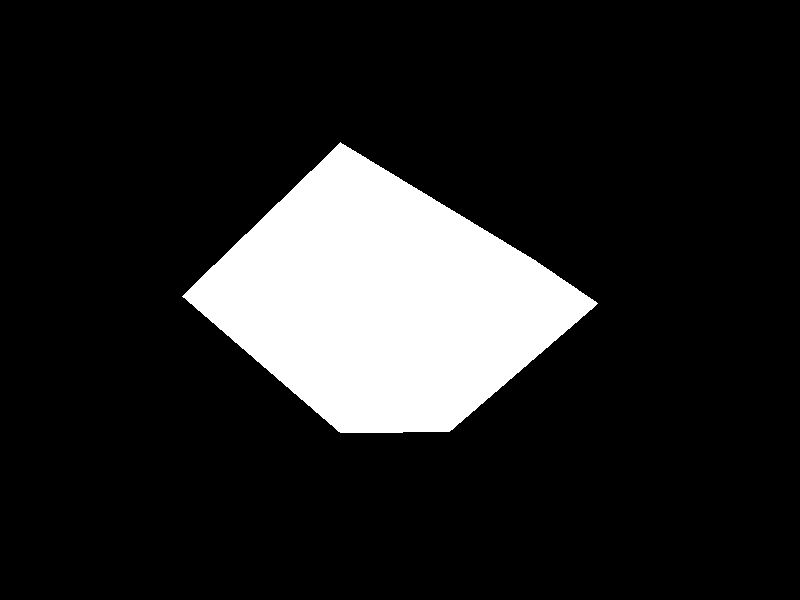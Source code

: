 // Generated by OpenSCAD!
// Source file: 

#version 3.7;
global_settings { assumed_gamma 1.0 }
#declare MATERIAL=finish { specular 0.5 roughness 0.001 reflection{0 0.63 fresnel} ambient 0 diffuse 0.6 conserve_energy }
#declare MATERIAL_INT=interior{ior 1.32}
polygon { 5, 
<-0.5, -0.5, -0.5>, <-0.5, -0.5, 0.5>, <-0.5, 0.5, 0.5>, <-0.5, 0.5, -0.5>, <-0.5, -0.5, -0.5>
texture { pigment { color rgbf <1, 1, 1, 0> } }
finish { MATERIAL } interior { MATERIAL_INT }
}
polygon { 5, 
<-0.5, -0.5, -0.5>, <-0.5, 0.5, -0.5>, <0.5, 0.5, -0.5>, <0.5, -0.5, -0.5>, <-0.5, -0.5, -0.5>
texture { pigment { color rgbf <1, 1, 1, 0> } }
finish { MATERIAL } interior { MATERIAL_INT }
}
polygon { 5, 
<-0.5, -0.5, -0.5>, <0.5, -0.5, -0.5>, <0.5, -0.5, 0.5>, <-0.5, -0.5, 0.5>, <-0.5, -0.5, -0.5>
texture { pigment { color rgbf <1, 1, 1, 0> } }
finish { MATERIAL } interior { MATERIAL_INT }
}
polygon { 5, 
<-0.5, -0.5, 0.5>, <0.5, -0.5, 0.5>, <0.5, 0.5, 0.5>, <-0.5, 0.5, 0.5>, <-0.5, -0.5, 0.5>
texture { pigment { color rgbf <1, 1, 1, 0> } }
finish { MATERIAL } interior { MATERIAL_INT }
}
polygon { 5, 
<-0.5, 0.5, -0.5>, <-0.5, 0.5, 0.5>, <0.5, 0.5, 0.5>, <0.5, 0.5, -0.5>, <-0.5, 0.5, -0.5>
texture { pigment { color rgbf <1, 1, 1, 0> } }
finish { MATERIAL } interior { MATERIAL_INT }
}
polygon { 5, 
<0.5, -0.5, -0.5>, <0.5, 0.5, -0.5>, <0.5, 0.5, 0.5>, <0.5, -0.5, 0.5>, <0.5, -0.5, -0.5>
texture { pigment { color rgbf <1, 1, 1, 0> } }
finish { MATERIAL } interior { MATERIAL_INT }
}
light_source { <-2.5, -2.5, -2.5> color rgb <0.2, 0.2, 0.2> }
light_source { <-2.5, -2.5, 0> color rgb <0.2, 0.2, 0.2> }
light_source { <-2.5, -2.5, 2.5> color rgb <0.2, 0.2, 0.2> }
light_source { <-2.5, 0, -2.5> color rgb <0.2, 0.2, 0.2> }
light_source { <-2.5, 0, 0> color rgb <0.2, 0.2, 0.2> }
light_source { <-2.5, 0, 2.5> color rgb <0.2, 0.2, 0.2> }
light_source { <-2.5, 2.5, -2.5> color rgb <0.2, 0.2, 0.2> }
light_source { <-2.5, 2.5, 0> color rgb <0.2, 0.2, 0.2> }
light_source { <-2.5, 2.5, 2.5> color rgb <0.2, 0.2, 0.2> }
light_source { <0, -2.5, -2.5> color rgb <0.2, 0.2, 0.2> }
light_source { <0, -2.5, 0> color rgb <0.2, 0.2, 0.2> }
light_source { <0, -2.5, 2.5> color rgb <0.2, 0.2, 0.2> }
light_source { <0, 0, -2.5> color rgb <0.2, 0.2, 0.2> }
light_source { <0, 0, 0> color rgb <0.2, 0.2, 0.2> }
light_source { <0, 0, 2.5> color rgb <0.2, 0.2, 0.2> }
light_source { <0, 2.5, -2.5> color rgb <0.2, 0.2, 0.2> }
light_source { <0, 2.5, 0> color rgb <0.2, 0.2, 0.2> }
light_source { <0, 2.5, 2.5> color rgb <0.2, 0.2, 0.2> }
light_source { <2.5, -2.5, -2.5> color rgb <0.2, 0.2, 0.2> }
light_source { <2.5, -2.5, 0> color rgb <0.2, 0.2, 0.2> }
light_source { <2.5, -2.5, 2.5> color rgb <0.2, 0.2, 0.2> }
light_source { <2.5, 0, -2.5> color rgb <0.2, 0.2, 0.2> }
light_source { <2.5, 0, 0> color rgb <0.2, 0.2, 0.2> }
light_source { <2.5, 0, 2.5> color rgb <0.2, 0.2, 0.2> }
light_source { <2.5, 2.5, -2.5> color rgb <0.2, 0.2, 0.2> }
light_source { <2.5, 2.5, 0> color rgb <0.2, 0.2, 0.2> }
light_source { <2.5, 2.5, 2.5> color rgb <0.2, 0.2, 0.2> }
camera { look_at <0, 0, 0> location <1.5, -2.5, 1.5> up <0, 0, 1> right <1, 0, 0> sky <0, 0, 1> rotate <-55, clock * 3, clock + 25> }
#include "rad_def.inc"
global_settings { photons { count 20000 autostop 0 jitter .4 } radiosity { Rad_Settings(Radiosity_Normal, off, off) } }
